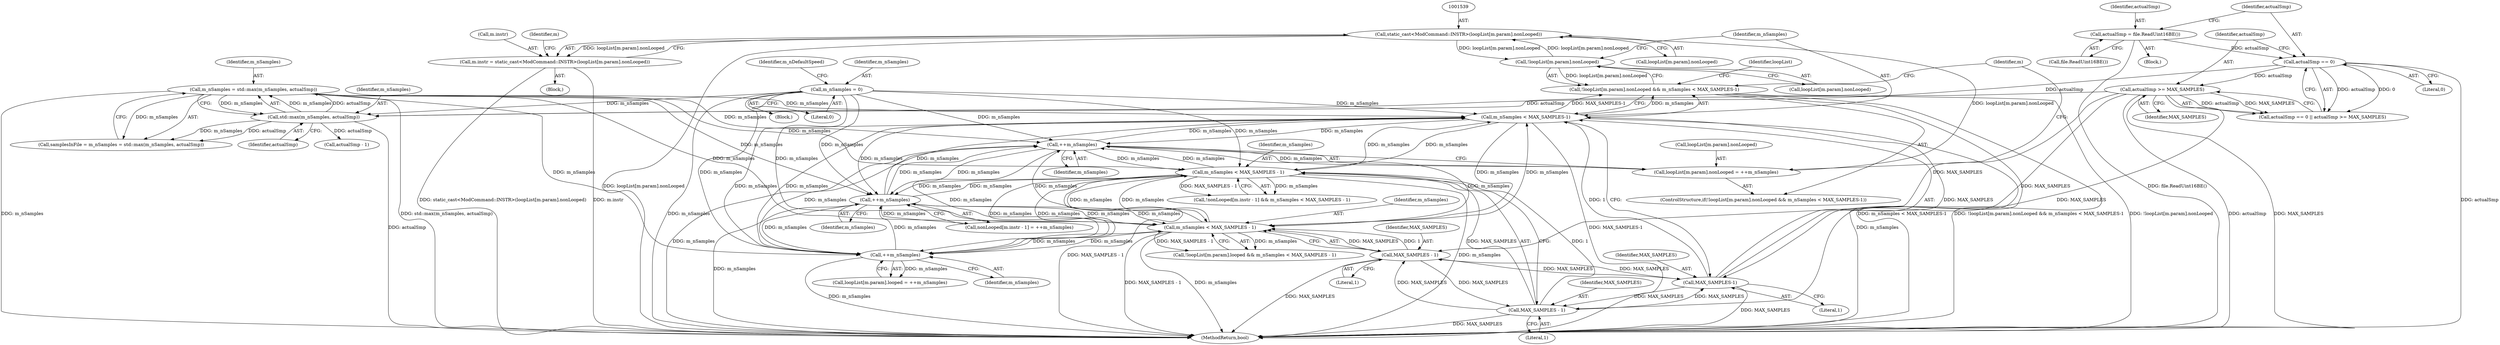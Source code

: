 digraph "0_openmpt_61fc6d3030a4d4283105cb5fb46b27b42fa5575e_1@array" {
"1001538" [label="(Call,static_cast<ModCommand::INSTR>(loopList[m.param].nonLooped))"];
"1001524" [label="(Call,loopList[m.param].nonLooped = ++m_nSamples)"];
"1001532" [label="(Call,++m_nSamples)"];
"1001438" [label="(Call,m_nSamples < MAX_SAMPLES - 1)"];
"1001451" [label="(Call,++m_nSamples)"];
"1001519" [label="(Call,m_nSamples < MAX_SAMPLES-1)"];
"1000254" [label="(Call,m_nSamples = std::max(m_nSamples, actualSmp))"];
"1000256" [label="(Call,std::max(m_nSamples, actualSmp))"];
"1000165" [label="(Call,m_nSamples = 0)"];
"1000222" [label="(Call,actualSmp == 0)"];
"1000217" [label="(Call,actualSmp = file.ReadUint16BE())"];
"1000225" [label="(Call,actualSmp >= MAX_SAMPLES)"];
"1001340" [label="(Call,m_nSamples < MAX_SAMPLES - 1)"];
"1001353" [label="(Call,++m_nSamples)"];
"1001342" [label="(Call,MAX_SAMPLES - 1)"];
"1001521" [label="(Call,MAX_SAMPLES-1)"];
"1001440" [label="(Call,MAX_SAMPLES - 1)"];
"1001511" [label="(Call,!loopList[m.param].nonLooped)"];
"1001538" [label="(Call,static_cast<ModCommand::INSTR>(loopList[m.param].nonLooped))"];
"1001510" [label="(Call,!loopList[m.param].nonLooped && m_nSamples < MAX_SAMPLES-1)"];
"1001534" [label="(Call,m.instr = static_cast<ModCommand::INSTR>(loopList[m.param].nonLooped))"];
"1001519" [label="(Call,m_nSamples < MAX_SAMPLES-1)"];
"1000258" [label="(Identifier,actualSmp)"];
"1000222" [label="(Call,actualSmp == 0)"];
"1001344" [label="(Literal,1)"];
"1001523" [label="(Literal,1)"];
"1000254" [label="(Call,m_nSamples = std::max(m_nSamples, actualSmp))"];
"1000136" [label="(Block,)"];
"1001452" [label="(Identifier,m_nSamples)"];
"1001442" [label="(Literal,1)"];
"1001341" [label="(Identifier,m_nSamples)"];
"1001538" [label="(Call,static_cast<ModCommand::INSTR>(loopList[m.param].nonLooped))"];
"1000252" [label="(Call,samplesInFile = m_nSamples = std::max(m_nSamples, actualSmp))"];
"1000255" [label="(Identifier,m_nSamples)"];
"1002182" [label="(MethodReturn,bool)"];
"1001536" [label="(Identifier,m)"];
"1001354" [label="(Identifier,m_nSamples)"];
"1001522" [label="(Identifier,MAX_SAMPLES)"];
"1001533" [label="(Identifier,m_nSamples)"];
"1001508" [label="(Block,)"];
"1000219" [label="(Call,file.ReadUint16BE())"];
"1001331" [label="(Call,!loopList[m.param].looped && m_nSamples < MAX_SAMPLES - 1)"];
"1000218" [label="(Identifier,actualSmp)"];
"1001525" [label="(Call,loopList[m.param].nonLooped)"];
"1001532" [label="(Call,++m_nSamples)"];
"1001511" [label="(Call,!loopList[m.param].nonLooped)"];
"1001429" [label="(Call,!nonLooped[m.instr - 1] && m_nSamples < MAX_SAMPLES - 1)"];
"1000221" [label="(Call,actualSmp == 0 || actualSmp >= MAX_SAMPLES)"];
"1001512" [label="(Call,loopList[m.param].nonLooped)"];
"1001345" [label="(Call,loopList[m.param].looped = ++m_nSamples)"];
"1000169" [label="(Identifier,m_nDefaultSpeed)"];
"1001540" [label="(Call,loopList[m.param].nonLooped)"];
"1000257" [label="(Identifier,m_nSamples)"];
"1000223" [label="(Identifier,actualSmp)"];
"1001438" [label="(Call,m_nSamples < MAX_SAMPLES - 1)"];
"1000360" [label="(Call,actualSmp - 1)"];
"1000226" [label="(Identifier,actualSmp)"];
"1001441" [label="(Identifier,MAX_SAMPLES)"];
"1001509" [label="(ControlStructure,if(!loopList[m.param].nonLooped && m_nSamples < MAX_SAMPLES-1))"];
"1001353" [label="(Call,++m_nSamples)"];
"1001535" [label="(Call,m.instr)"];
"1001510" [label="(Call,!loopList[m.param].nonLooped && m_nSamples < MAX_SAMPLES-1)"];
"1000166" [label="(Identifier,m_nSamples)"];
"1001520" [label="(Identifier,m_nSamples)"];
"1000225" [label="(Call,actualSmp >= MAX_SAMPLES)"];
"1001527" [label="(Identifier,loopList)"];
"1001534" [label="(Call,m.instr = static_cast<ModCommand::INSTR>(loopList[m.param].nonLooped))"];
"1000217" [label="(Call,actualSmp = file.ReadUint16BE())"];
"1001340" [label="(Call,m_nSamples < MAX_SAMPLES - 1)"];
"1000227" [label="(Identifier,MAX_SAMPLES)"];
"1001342" [label="(Call,MAX_SAMPLES - 1)"];
"1001549" [label="(Identifier,m)"];
"1001451" [label="(Call,++m_nSamples)"];
"1000165" [label="(Call,m_nSamples = 0)"];
"1001440" [label="(Call,MAX_SAMPLES - 1)"];
"1000215" [label="(Block,)"];
"1000256" [label="(Call,std::max(m_nSamples, actualSmp))"];
"1001521" [label="(Call,MAX_SAMPLES-1)"];
"1001439" [label="(Identifier,m_nSamples)"];
"1001343" [label="(Identifier,MAX_SAMPLES)"];
"1001443" [label="(Call,nonLooped[m.instr - 1] = ++m_nSamples)"];
"1000224" [label="(Literal,0)"];
"1001524" [label="(Call,loopList[m.param].nonLooped = ++m_nSamples)"];
"1000167" [label="(Literal,0)"];
"1001538" -> "1001534"  [label="AST: "];
"1001538" -> "1001540"  [label="CFG: "];
"1001539" -> "1001538"  [label="AST: "];
"1001540" -> "1001538"  [label="AST: "];
"1001534" -> "1001538"  [label="CFG: "];
"1001538" -> "1002182"  [label="DDG: loopList[m.param].nonLooped"];
"1001538" -> "1001511"  [label="DDG: loopList[m.param].nonLooped"];
"1001538" -> "1001534"  [label="DDG: loopList[m.param].nonLooped"];
"1001524" -> "1001538"  [label="DDG: loopList[m.param].nonLooped"];
"1001511" -> "1001538"  [label="DDG: loopList[m.param].nonLooped"];
"1001524" -> "1001509"  [label="AST: "];
"1001524" -> "1001532"  [label="CFG: "];
"1001525" -> "1001524"  [label="AST: "];
"1001532" -> "1001524"  [label="AST: "];
"1001536" -> "1001524"  [label="CFG: "];
"1001532" -> "1001524"  [label="DDG: m_nSamples"];
"1001532" -> "1001533"  [label="CFG: "];
"1001533" -> "1001532"  [label="AST: "];
"1001532" -> "1002182"  [label="DDG: m_nSamples"];
"1001532" -> "1001340"  [label="DDG: m_nSamples"];
"1001532" -> "1001353"  [label="DDG: m_nSamples"];
"1001532" -> "1001438"  [label="DDG: m_nSamples"];
"1001532" -> "1001451"  [label="DDG: m_nSamples"];
"1001532" -> "1001519"  [label="DDG: m_nSamples"];
"1001438" -> "1001532"  [label="DDG: m_nSamples"];
"1001451" -> "1001532"  [label="DDG: m_nSamples"];
"1001519" -> "1001532"  [label="DDG: m_nSamples"];
"1000254" -> "1001532"  [label="DDG: m_nSamples"];
"1001340" -> "1001532"  [label="DDG: m_nSamples"];
"1000165" -> "1001532"  [label="DDG: m_nSamples"];
"1001353" -> "1001532"  [label="DDG: m_nSamples"];
"1001438" -> "1001429"  [label="AST: "];
"1001438" -> "1001440"  [label="CFG: "];
"1001439" -> "1001438"  [label="AST: "];
"1001440" -> "1001438"  [label="AST: "];
"1001429" -> "1001438"  [label="CFG: "];
"1001438" -> "1002182"  [label="DDG: m_nSamples"];
"1001438" -> "1002182"  [label="DDG: MAX_SAMPLES - 1"];
"1001438" -> "1001340"  [label="DDG: m_nSamples"];
"1001438" -> "1001353"  [label="DDG: m_nSamples"];
"1001438" -> "1001429"  [label="DDG: m_nSamples"];
"1001438" -> "1001429"  [label="DDG: MAX_SAMPLES - 1"];
"1001451" -> "1001438"  [label="DDG: m_nSamples"];
"1001519" -> "1001438"  [label="DDG: m_nSamples"];
"1000254" -> "1001438"  [label="DDG: m_nSamples"];
"1001340" -> "1001438"  [label="DDG: m_nSamples"];
"1000165" -> "1001438"  [label="DDG: m_nSamples"];
"1001353" -> "1001438"  [label="DDG: m_nSamples"];
"1001440" -> "1001438"  [label="DDG: MAX_SAMPLES"];
"1001440" -> "1001438"  [label="DDG: 1"];
"1001438" -> "1001451"  [label="DDG: m_nSamples"];
"1001438" -> "1001519"  [label="DDG: m_nSamples"];
"1001451" -> "1001443"  [label="AST: "];
"1001451" -> "1001452"  [label="CFG: "];
"1001452" -> "1001451"  [label="AST: "];
"1001443" -> "1001451"  [label="CFG: "];
"1001451" -> "1002182"  [label="DDG: m_nSamples"];
"1001451" -> "1001340"  [label="DDG: m_nSamples"];
"1001451" -> "1001353"  [label="DDG: m_nSamples"];
"1001451" -> "1001443"  [label="DDG: m_nSamples"];
"1001519" -> "1001451"  [label="DDG: m_nSamples"];
"1000254" -> "1001451"  [label="DDG: m_nSamples"];
"1001340" -> "1001451"  [label="DDG: m_nSamples"];
"1000165" -> "1001451"  [label="DDG: m_nSamples"];
"1001353" -> "1001451"  [label="DDG: m_nSamples"];
"1001451" -> "1001519"  [label="DDG: m_nSamples"];
"1001519" -> "1001510"  [label="AST: "];
"1001519" -> "1001521"  [label="CFG: "];
"1001520" -> "1001519"  [label="AST: "];
"1001521" -> "1001519"  [label="AST: "];
"1001510" -> "1001519"  [label="CFG: "];
"1001519" -> "1002182"  [label="DDG: MAX_SAMPLES-1"];
"1001519" -> "1002182"  [label="DDG: m_nSamples"];
"1001519" -> "1001340"  [label="DDG: m_nSamples"];
"1001519" -> "1001353"  [label="DDG: m_nSamples"];
"1001519" -> "1001510"  [label="DDG: m_nSamples"];
"1001519" -> "1001510"  [label="DDG: MAX_SAMPLES-1"];
"1000254" -> "1001519"  [label="DDG: m_nSamples"];
"1001340" -> "1001519"  [label="DDG: m_nSamples"];
"1000165" -> "1001519"  [label="DDG: m_nSamples"];
"1001353" -> "1001519"  [label="DDG: m_nSamples"];
"1001521" -> "1001519"  [label="DDG: MAX_SAMPLES"];
"1001521" -> "1001519"  [label="DDG: 1"];
"1000254" -> "1000252"  [label="AST: "];
"1000254" -> "1000256"  [label="CFG: "];
"1000255" -> "1000254"  [label="AST: "];
"1000256" -> "1000254"  [label="AST: "];
"1000252" -> "1000254"  [label="CFG: "];
"1000254" -> "1002182"  [label="DDG: m_nSamples"];
"1000254" -> "1002182"  [label="DDG: std::max(m_nSamples, actualSmp)"];
"1000254" -> "1000252"  [label="DDG: m_nSamples"];
"1000256" -> "1000254"  [label="DDG: m_nSamples"];
"1000256" -> "1000254"  [label="DDG: actualSmp"];
"1000254" -> "1000256"  [label="DDG: m_nSamples"];
"1000254" -> "1001340"  [label="DDG: m_nSamples"];
"1000254" -> "1001353"  [label="DDG: m_nSamples"];
"1000256" -> "1000258"  [label="CFG: "];
"1000257" -> "1000256"  [label="AST: "];
"1000258" -> "1000256"  [label="AST: "];
"1000256" -> "1002182"  [label="DDG: actualSmp"];
"1000256" -> "1000252"  [label="DDG: m_nSamples"];
"1000256" -> "1000252"  [label="DDG: actualSmp"];
"1000165" -> "1000256"  [label="DDG: m_nSamples"];
"1000222" -> "1000256"  [label="DDG: actualSmp"];
"1000225" -> "1000256"  [label="DDG: actualSmp"];
"1000256" -> "1000360"  [label="DDG: actualSmp"];
"1000165" -> "1000136"  [label="AST: "];
"1000165" -> "1000167"  [label="CFG: "];
"1000166" -> "1000165"  [label="AST: "];
"1000167" -> "1000165"  [label="AST: "];
"1000169" -> "1000165"  [label="CFG: "];
"1000165" -> "1002182"  [label="DDG: m_nSamples"];
"1000165" -> "1001340"  [label="DDG: m_nSamples"];
"1000165" -> "1001353"  [label="DDG: m_nSamples"];
"1000222" -> "1000221"  [label="AST: "];
"1000222" -> "1000224"  [label="CFG: "];
"1000223" -> "1000222"  [label="AST: "];
"1000224" -> "1000222"  [label="AST: "];
"1000226" -> "1000222"  [label="CFG: "];
"1000221" -> "1000222"  [label="CFG: "];
"1000222" -> "1002182"  [label="DDG: actualSmp"];
"1000222" -> "1000221"  [label="DDG: actualSmp"];
"1000222" -> "1000221"  [label="DDG: 0"];
"1000217" -> "1000222"  [label="DDG: actualSmp"];
"1000222" -> "1000225"  [label="DDG: actualSmp"];
"1000217" -> "1000215"  [label="AST: "];
"1000217" -> "1000219"  [label="CFG: "];
"1000218" -> "1000217"  [label="AST: "];
"1000219" -> "1000217"  [label="AST: "];
"1000223" -> "1000217"  [label="CFG: "];
"1000217" -> "1002182"  [label="DDG: file.ReadUint16BE()"];
"1000225" -> "1000221"  [label="AST: "];
"1000225" -> "1000227"  [label="CFG: "];
"1000226" -> "1000225"  [label="AST: "];
"1000227" -> "1000225"  [label="AST: "];
"1000221" -> "1000225"  [label="CFG: "];
"1000225" -> "1002182"  [label="DDG: MAX_SAMPLES"];
"1000225" -> "1002182"  [label="DDG: actualSmp"];
"1000225" -> "1000221"  [label="DDG: actualSmp"];
"1000225" -> "1000221"  [label="DDG: MAX_SAMPLES"];
"1000225" -> "1001342"  [label="DDG: MAX_SAMPLES"];
"1000225" -> "1001440"  [label="DDG: MAX_SAMPLES"];
"1000225" -> "1001521"  [label="DDG: MAX_SAMPLES"];
"1001340" -> "1001331"  [label="AST: "];
"1001340" -> "1001342"  [label="CFG: "];
"1001341" -> "1001340"  [label="AST: "];
"1001342" -> "1001340"  [label="AST: "];
"1001331" -> "1001340"  [label="CFG: "];
"1001340" -> "1002182"  [label="DDG: MAX_SAMPLES - 1"];
"1001340" -> "1002182"  [label="DDG: m_nSamples"];
"1001340" -> "1001331"  [label="DDG: m_nSamples"];
"1001340" -> "1001331"  [label="DDG: MAX_SAMPLES - 1"];
"1001353" -> "1001340"  [label="DDG: m_nSamples"];
"1001342" -> "1001340"  [label="DDG: MAX_SAMPLES"];
"1001342" -> "1001340"  [label="DDG: 1"];
"1001340" -> "1001353"  [label="DDG: m_nSamples"];
"1001353" -> "1001345"  [label="AST: "];
"1001353" -> "1001354"  [label="CFG: "];
"1001354" -> "1001353"  [label="AST: "];
"1001345" -> "1001353"  [label="CFG: "];
"1001353" -> "1002182"  [label="DDG: m_nSamples"];
"1001353" -> "1001345"  [label="DDG: m_nSamples"];
"1001342" -> "1001344"  [label="CFG: "];
"1001343" -> "1001342"  [label="AST: "];
"1001344" -> "1001342"  [label="AST: "];
"1001342" -> "1002182"  [label="DDG: MAX_SAMPLES"];
"1001521" -> "1001342"  [label="DDG: MAX_SAMPLES"];
"1001440" -> "1001342"  [label="DDG: MAX_SAMPLES"];
"1001342" -> "1001440"  [label="DDG: MAX_SAMPLES"];
"1001342" -> "1001521"  [label="DDG: MAX_SAMPLES"];
"1001521" -> "1001523"  [label="CFG: "];
"1001522" -> "1001521"  [label="AST: "];
"1001523" -> "1001521"  [label="AST: "];
"1001521" -> "1002182"  [label="DDG: MAX_SAMPLES"];
"1001521" -> "1001440"  [label="DDG: MAX_SAMPLES"];
"1001440" -> "1001521"  [label="DDG: MAX_SAMPLES"];
"1001440" -> "1001442"  [label="CFG: "];
"1001441" -> "1001440"  [label="AST: "];
"1001442" -> "1001440"  [label="AST: "];
"1001440" -> "1002182"  [label="DDG: MAX_SAMPLES"];
"1001511" -> "1001510"  [label="AST: "];
"1001511" -> "1001512"  [label="CFG: "];
"1001512" -> "1001511"  [label="AST: "];
"1001520" -> "1001511"  [label="CFG: "];
"1001510" -> "1001511"  [label="CFG: "];
"1001511" -> "1001510"  [label="DDG: loopList[m.param].nonLooped"];
"1001510" -> "1001509"  [label="AST: "];
"1001527" -> "1001510"  [label="CFG: "];
"1001536" -> "1001510"  [label="CFG: "];
"1001510" -> "1002182"  [label="DDG: m_nSamples < MAX_SAMPLES-1"];
"1001510" -> "1002182"  [label="DDG: !loopList[m.param].nonLooped && m_nSamples < MAX_SAMPLES-1"];
"1001510" -> "1002182"  [label="DDG: !loopList[m.param].nonLooped"];
"1001534" -> "1001508"  [label="AST: "];
"1001535" -> "1001534"  [label="AST: "];
"1001549" -> "1001534"  [label="CFG: "];
"1001534" -> "1002182"  [label="DDG: m.instr"];
"1001534" -> "1002182"  [label="DDG: static_cast<ModCommand::INSTR>(loopList[m.param].nonLooped)"];
}
